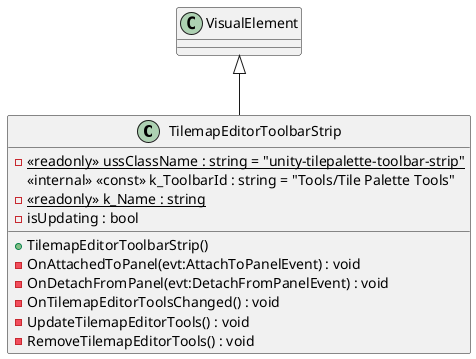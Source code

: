 @startuml
class TilemapEditorToolbarStrip {
    - {static} <<readonly>> ussClassName : string = "unity-tilepalette-toolbar-strip"
    <<internal>> <<const>> k_ToolbarId : string = "Tools/Tile Palette Tools"
    - {static} <<readonly>> k_Name : string
    - isUpdating : bool
    + TilemapEditorToolbarStrip()
    - OnAttachedToPanel(evt:AttachToPanelEvent) : void
    - OnDetachFromPanel(evt:DetachFromPanelEvent) : void
    - OnTilemapEditorToolsChanged() : void
    - UpdateTilemapEditorTools() : void
    - RemoveTilemapEditorTools() : void
}
VisualElement <|-- TilemapEditorToolbarStrip
@enduml
